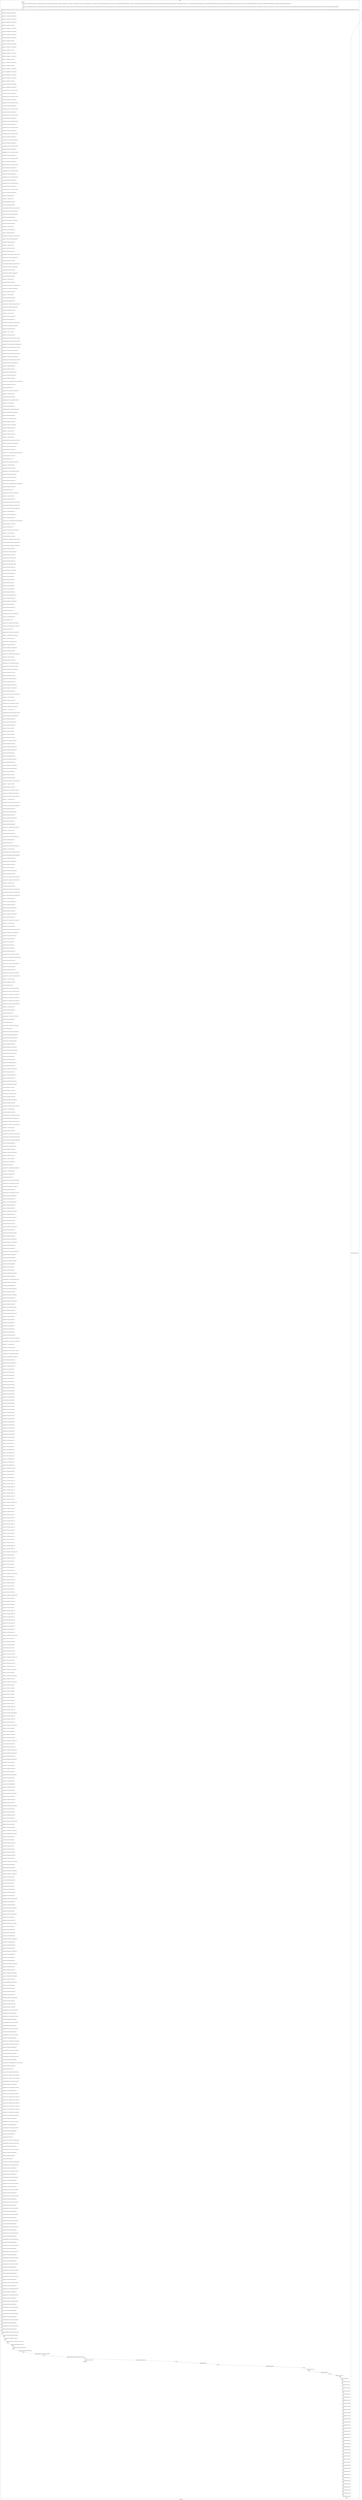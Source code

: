 digraph G {
label="Btor2XCFA";
subgraph cluster_0 {
label="main";
main_init[];
l1[];
l3[];
l4[];
l5[];
l6[];
l7[];
l8[];
l9[];
l10[];
l11[];
l12[];
l13[];
l14[];
l15[];
l16[];
l17[];
l18[];
l19[];
l20[];
l21[];
l22[];
l23[];
l24[];
l25[];
l26[];
l27[];
l28[];
l29[];
l30[];
l31[];
l32[];
l33[];
l34[];
l35[];
l36[];
l37[];
l38[];
l39[];
l40[];
l41[];
l42[];
l43[];
l44[];
l45[];
l46[];
l47[];
l48[];
l49[];
l50[];
l51[];
l52[];
l53[];
l54[];
l55[];
l56[];
l57[];
l58[];
l59[];
l60[];
l61[];
l62[];
l63[];
l64[];
l65[];
l66[];
l67[];
l68[];
l69[];
l70[];
l71[];
l72[];
l73[];
l74[];
l75[];
l76[];
l77[];
l78[];
l79[];
l80[];
l81[];
l82[];
l83[];
l84[];
l85[];
l86[];
l87[];
l88[];
l89[];
l90[];
l91[];
l92[];
l93[];
l94[];
l95[];
l96[];
l97[];
l98[];
l99[];
l100[];
l101[];
l102[];
l103[];
l104[];
l105[];
l106[];
l107[];
l108[];
l109[];
l110[];
l111[];
l112[];
l113[];
l114[];
l115[];
l116[];
l117[];
l118[];
l119[];
l120[];
l121[];
l122[];
l123[];
l124[];
l125[];
l126[];
l127[];
l128[];
l129[];
l130[];
l131[];
l132[];
l133[];
l134[];
l135[];
l136[];
l137[];
l138[];
l139[];
l140[];
l141[];
l142[];
l143[];
l144[];
l145[];
l146[];
l147[];
l148[];
l149[];
l150[];
l151[];
l152[];
l153[];
l154[];
l155[];
l156[];
l157[];
l158[];
l159[];
l160[];
l161[];
l162[];
l163[];
l164[];
l165[];
l166[];
l167[];
l168[];
l169[];
l170[];
l171[];
l172[];
l173[];
l174[];
l175[];
l176[];
l177[];
l178[];
l179[];
l180[];
l181[];
l182[];
l183[];
l184[];
l185[];
l186[];
l187[];
l188[];
l189[];
l190[];
l191[];
l192[];
l193[];
l194[];
l195[];
l196[];
l197[];
l198[];
l199[];
l200[];
l201[];
l202[];
l203[];
l204[];
l205[];
l206[];
l207[];
l208[];
l209[];
l210[];
l211[];
l212[];
l213[];
l214[];
l215[];
l216[];
l217[];
l218[];
l219[];
l220[];
l221[];
l222[];
l223[];
l224[];
l225[];
l226[];
l227[];
l228[];
l229[];
l230[];
l231[];
l232[];
l233[];
l234[];
l235[];
l236[];
l237[];
l238[];
l239[];
l240[];
l241[];
l242[];
l243[];
l244[];
l245[];
l246[];
l247[];
l248[];
l249[];
l250[];
l251[];
l252[];
l253[];
l254[];
l255[];
l256[];
l257[];
l258[];
l259[];
l260[];
l261[];
l262[];
l263[];
l264[];
l265[];
l266[];
l267[];
l268[];
l269[];
l270[];
l271[];
l272[];
l273[];
l274[];
l275[];
l276[];
l277[];
l278[];
l279[];
l280[];
l281[];
l282[];
l283[];
l284[];
l285[];
l286[];
l287[];
l288[];
l289[];
l290[];
l291[];
l292[];
l293[];
l294[];
l295[];
l296[];
l297[];
l298[];
l299[];
l300[];
l301[];
l302[];
l303[];
l304[];
l305[];
l306[];
l307[];
l308[];
l309[];
l310[];
l311[];
l312[];
l313[];
l314[];
l315[];
l316[];
l317[];
l318[];
l319[];
l320[];
l321[];
l322[];
l323[];
l324[];
l325[];
l326[];
l327[];
l328[];
l329[];
l330[];
l331[];
l332[];
l333[];
l334[];
l335[];
l336[];
l337[];
l338[];
l339[];
l340[];
l341[];
l342[];
l343[];
l344[];
l345[];
l346[];
l347[];
l348[];
l349[];
l350[];
l351[];
l352[];
l353[];
l354[];
l355[];
l356[];
l357[];
l358[];
l359[];
l360[];
l361[];
l362[];
l363[];
l364[];
l365[];
l366[];
l367[];
l368[];
l369[];
l370[];
l371[];
l372[];
l373[];
l374[];
l375[];
l376[];
l377[];
l378[];
l379[];
l380[];
l381[];
l382[];
l383[];
l384[];
l385[];
l386[];
l387[];
l388[];
l389[];
l390[];
l391[];
l392[];
l393[];
l394[];
l395[];
l396[];
l397[];
l398[];
l399[];
l400[];
l401[];
l402[];
l403[];
l404[];
l405[];
l406[];
l407[];
l408[];
l409[];
l410[];
l411[];
l412[];
l413[];
l414[];
l415[];
l416[];
l417[];
l418[];
l419[];
l420[];
l421[];
l422[];
l423[];
l424[];
l425[];
l426[];
l427[];
l428[];
l429[];
l430[];
l431[];
l432[];
l433[];
l434[];
l435[];
l436[];
l437[];
l438[];
l439[];
l440[];
l441[];
l442[];
l443[];
l444[];
l445[];
l446[];
l447[];
l448[];
l449[];
l450[];
l451[];
l452[];
l453[];
l454[];
l455[];
l456[];
l457[];
l458[];
l459[];
l460[];
l461[];
l462[];
l463[];
l464[];
l465[];
l466[];
l467[];
l468[];
l469[];
l470[];
l471[];
l472[];
l473[];
l474[];
l475[];
l476[];
l477[];
l478[];
l479[];
l480[];
l481[];
l482[];
l483[];
l484[];
l485[];
l486[];
l487[];
l488[];
l489[];
l490[];
l491[];
l492[];
l493[];
l494[];
l495[];
l496[];
l497[];
l498[];
l499[];
l500[];
l501[];
l502[];
l503[];
l504[];
l505[];
l506[];
l507[];
l508[];
l509[];
l510[];
l511[];
l512[];
l513[];
l514[];
l515[];
l516[];
l517[];
l518[];
l519[];
l520[];
l521[];
l522[];
l523[];
l524[];
l525[];
l526[];
l527[];
l528[];
l529[];
l530[];
l531[];
l532[];
l533[];
l534[];
l535[];
l536[];
l537[];
l538[];
l539[];
l540[];
l541[];
l542[];
l543[];
l544[];
l545[];
l546[];
l547[];
l548[];
l549[];
l550[];
l551[];
l552[];
l553[];
l554[];
l555[];
l556[];
l557[];
l558[];
l559[];
l560[];
l561[];
l562[];
l563[];
l564[];
l565[];
l566[];
l567[];
l568[];
l569[];
l570[];
l571[];
l572[];
l573[];
l574[];
l575[];
l576[];
l577[];
l578[];
l579[];
l580[];
l581[];
l582[];
l583[];
l584[];
l585[];
l586[];
l587[];
l588[];
l589[];
l590[];
l591[];
l592[];
l593[];
l594[];
l595[];
l596[];
l597[];
l598[];
l599[];
l600[];
l601[];
l602[];
l603[];
l604[];
l605[];
l606[];
l607[];
l608[];
l609[];
l610[];
l611[];
l612[];
l613[];
l614[];
l615[];
l616[];
l617[];
l618[];
l619[];
l620[];
l621[];
l622[];
l623[];
l624[];
l625[];
l626[];
l627[];
l628[];
l629[];
l630[];
l631[];
l632[];
l633[];
l634[];
l635[];
l636[];
l637[];
l638[];
l639[];
l640[];
l641[];
l642[];
l643[];
l644[];
l645[];
l646[];
l647[];
l648[];
l649[];
l650[];
l651[];
l652[];
l653[];
l654[];
l655[];
l656[];
l657[];
l658[];
l659[];
l660[];
l661[];
l662[];
l663[];
l664[];
l665[];
l666[];
l667[];
l668[];
l669[];
l670[];
l671[];
l672[];
l673[];
l674[];
l675[];
l676[];
l677[];
l678[];
l679[];
l680[];
l681[];
l682[];
l683[];
l684[];
l685[];
l686[];
l687[];
l688[];
l689[];
l690[];
l691[];
l692[];
l693[];
l694[];
l695[];
l696[];
l697[];
l698[];
l699[];
l700[];
l701[];
l702[];
l703[];
l704[];
l705[];
l706[];
l707[];
l708[];
l709[];
l710[];
l711[];
l712[];
l713[];
l714[];
l715[];
l716[];
l717[];
l718[];
l719[];
l720[];
l721[];
l722[];
l723[];
l724[];
l725[];
l726[];
l727[];
l728[];
l729[];
l730[];
l731[];
l732[];
l733[];
l734[];
l735[];
l736[];
l737[];
l738[];
l739[];
l740[];
l741[];
l742[];
l743[];
l744[];
l745[];
l746[];
l747[];
l748[];
l749[];
l750[];
l751[];
l752[];
l753[];
l754[];
l755[];
l756[];
l757[];
l758[];
l759[];
l760[];
l761[];
l762[];
main_error[];
l763[];
l764[];
l765[];
l766[];
l767[];
l768[];
l769[];
l770[];
l771[];
l772[];
l773[];
l774[];
l775[];
l776[];
l777[];
l778[];
l779[];
l780[];
l781[];
l782[];
l783[];
l784[];
l785[];
l786[];
l787[];
l788[];
l789[];
l790[];
l791[];
l792[];
l793[];
l794[];
l795[];
l796[];
l797[];
l798[];
l799[];
l800[];
l801[];
l802[];
l803[];
l804[];
l805[];
l806[];
l807[];
main_init -> l1 [label="[(assign const_7 #b0000000000000000),(assign const_14 #b00000000),(assign const_43 #b0),(assign const_125 #b0000000000000011),(assign const_128 #b0000000000011111),(assign const_131 #b0000000000100000),(assign const_134 #b00000000),(assign const_137 #b00000001),(assign const_140 #b0000000000000000),(assign const_253 #b1),(assign const_256 #b00000000000000000000000000000001),(assign const_257 #b0000000000000000),(assign const_259 #b00000000000000000000000000010000),(assign const_262 #b00000000000000000000000000000000),(assign const_272 #b00000000000000000000000000011111),(assign const_282 #b00000000000000000000000000000101),(assign const_296 #b00000000000000000000000000000010),(assign const_331 #b000000000000000000000000),(assign const_428 #b00000011),(assign const_474 #b00000000000000000000000000000011),(assign const_531 #b00000000000000000000000000000100),(assign const_635 #b00000000000000000000000000000110)] "];
l3 -> l4 [label="[(havoc input_167),(havoc input_169),(havoc input_171),(havoc input_173),(havoc input_175),(havoc input_177),(havoc input_179),(havoc input_181),(havoc input_183),(havoc input_185),(havoc input_187),(havoc input_189),(havoc input_191),(havoc input_193),(havoc input_195),(havoc input_197),(havoc input_199),(havoc input_201),(havoc input_203),(havoc input_205),(havoc input_207),(havoc input_209),(havoc input_211),(havoc input_213),(havoc input_215),(havoc input_217),(havoc input_219),(havoc input_221),(havoc input_223),(havoc input_225),(havoc input_227),(havoc input_229),(havoc input_231),(havoc input_233),(havoc input_235),(havoc input_237),(havoc input_239),(havoc input_241),(havoc input_243),(havoc input_245),(havoc input_247),(havoc input_249),(havoc input_251),(havoc input_255),(havoc input_320),(havoc input_323),(havoc input_339),(havoc input_342),(havoc input_350),(havoc input_361),(havoc input_374),(havoc input_387),(havoc input_390),(havoc input_393),(havoc input_396),(havoc input_405),(havoc input_421),(havoc input_435),(havoc input_450),(havoc input_457),(havoc input_464),(havoc input_483),(havoc input_500),(havoc input_514),(havoc input_526),(havoc input_562),(havoc input_570),(havoc input_575),(havoc input_582),(havoc input_600),(havoc input_619),(havoc input_625),(havoc input_631),(havoc input_642),(havoc input_652),(havoc input_659)] "];
l4 -> l5 [label="[(assign binary_100 (bvand state_44 (bvnot state_46)))] "];
l5 -> l6 [label="[(assign binary_101 (bvand binary_100 (bvnot state_48)))] "];
l6 -> l7 [label="[(assign binary_102 (bvand binary_101 (bvnot state_50)))] "];
l7 -> l8 [label="[(assign binary_103 (bvand binary_102 (bvnot state_52)))] "];
l8 -> l9 [label="[(assign binary_104 (bvand binary_103 state_54))] "];
l9 -> l10 [label="[(assign binary_105 (bvand binary_104 (bvnot state_56)))] "];
l10 -> l11 [label="[(assign binary_106 (bvand binary_105 (bvnot state_58)))] "];
l11 -> l12 [label="[(assign binary_107 (bvand binary_106 (bvnot state_60)))] "];
l12 -> l13 [label="[(assign binary_108 (bvand binary_107 (bvnot state_62)))] "];
l13 -> l14 [label="[(assign binary_109 (bvand binary_108 state_64))] "];
l14 -> l15 [label="[(assign binary_110 (bvand binary_109 (bvnot state_66)))] "];
l15 -> l16 [label="[(assign binary_111 (bvand binary_110 (bvnot state_68)))] "];
l16 -> l17 [label="[(assign binary_112 (bvand binary_111 state_70))] "];
l17 -> l18 [label="[(assign binary_113 (bvand binary_112 (bvnot state_72)))] "];
l18 -> l19 [label="[(assign binary_114 (bvand binary_113 (bvnot state_74)))] "];
l19 -> l20 [label="[(assign binary_115 (bvand binary_114 state_76))] "];
l20 -> l21 [label="[(assign binary_116 (bvand binary_115 (bvnot state_78)))] "];
l21 -> l22 [label="[(assign binary_117 (bvand binary_116 state_80))] "];
l22 -> l23 [label="[(assign binary_118 (bvand binary_117 (bvnot state_82)))] "];
l23 -> l24 [label="[(assign binary_119 (bvand binary_118 (bvnot state_84)))] "];
l24 -> l25 [label="[(assign binary_120 (bvand binary_119 (bvnot state_86)))] "];
l25 -> l26 [label="[(assign binary_121 (bvand binary_120 (bvnot state_88)))] "];
l26 -> l27 [label="[(assign binary_122 (bvand binary_121 state_90))] "];
l27 -> l28 [label="[(assign binary_123 (bvand binary_122 (bvnot state_92)))] "];
l28 -> l29 [label="[(assign binary_124 (bvand binary_123 (bvnot state_94)))] "];
l29 -> l30 [label="[(assign comparison_126 (ite (= const_125 state_8) #b1 #b0))] "];
l30 -> l31 [label="[(assign binary_127 (bvand binary_124 comparison_126))] "];
l31 -> l32 [label="[(assign comparison_129 (ite (= const_128 state_10) #b1 #b0))] "];
l32 -> l33 [label="[(assign binary_130 (bvand binary_127 comparison_129))] "];
l33 -> l34 [label="[(assign comparison_132 (ite (= const_131 state_12) #b1 #b0))] "];
l34 -> l35 [label="[(assign binary_133 (bvand binary_130 comparison_132))] "];
l35 -> l36 [label="[(assign comparison_135 (ite (= const_134 state_15) #b1 #b0))] "];
l36 -> l37 [label="[(assign binary_136 (bvand binary_133 comparison_135))] "];
l37 -> l38 [label="[(assign comparison_138 (ite (= const_137 state_17) #b1 #b0))] "];
l38 -> l39 [label="[(assign binary_139 (bvand binary_136 comparison_138))] "];
l39 -> l40 [label="[(assign comparison_141 (ite (= const_140 state_19) #b1 #b0))] "];
l40 -> l41 [label="[(assign binary_142 (bvand binary_139 comparison_141))] "];
l41 -> l42 [label="[(assign comparison_143 (ite (= const_140 state_21) #b1 #b0))] "];
l42 -> l43 [label="[(assign binary_144 (bvand binary_142 comparison_143))] "];
l43 -> l44 [label="[(assign comparison_145 (ite (= const_140 state_23) #b1 #b0))] "];
l44 -> l45 [label="[(assign binary_146 (bvand binary_144 comparison_145))] "];
l45 -> l46 [label="[(assign comparison_147 (ite (= const_140 state_25) #b1 #b0))] "];
l46 -> l47 [label="[(assign binary_148 (bvand binary_146 comparison_147))] "];
l47 -> l48 [label="[(assign comparison_149 (ite (= const_140 state_27) #b1 #b0))] "];
l48 -> l49 [label="[(assign binary_150 (bvand binary_148 comparison_149))] "];
l49 -> l50 [label="[(assign comparison_151 (ite (= const_134 state_29) #b1 #b0))] "];
l50 -> l51 [label="[(assign binary_152 (bvand binary_150 comparison_151))] "];
l51 -> l52 [label="[(assign comparison_153 (ite (= const_134 state_31) #b1 #b0))] "];
l52 -> l53 [label="[(assign binary_154 (bvand binary_152 comparison_153))] "];
l53 -> l54 [label="[(assign comparison_155 (ite (= const_134 state_33) #b1 #b0))] "];
l54 -> l55 [label="[(assign binary_156 (bvand binary_154 comparison_155))] "];
l55 -> l56 [label="[(assign comparison_157 (ite (= const_134 state_35) #b1 #b0))] "];
l56 -> l57 [label="[(assign binary_158 (bvand binary_156 comparison_157))] "];
l57 -> l58 [label="[(assign comparison_159 (ite (= const_134 state_37) #b1 #b0))] "];
l58 -> l59 [label="[(assign binary_160 (bvand binary_158 comparison_159))] "];
l59 -> l60 [label="[(assign comparison_161 (ite (= const_134 state_39) #b1 #b0))] "];
l60 -> l61 [label="[(assign binary_162 (bvand binary_160 comparison_161))] "];
l61 -> l62 [label="[(assign comparison_163 (ite (= const_134 state_41) #b1 #b0))] "];
l62 -> l63 [label="[(assign binary_164 (bvand binary_162 comparison_163))] "];
l63 -> l64 [label="[(assign binary_165 (bvand state_98 binary_164))] "];
l64 -> l65 [label="[(assign binary_258 (++ input_183 const_257))] "];
l65 -> l66 [label="[(assign binary_260 (bvashr binary_258 const_259))] "];
l66 -> l67 [label="[(assign binary_261 (bvadd const_256 binary_260))] "];
l67 -> l68 [label="[(assign comparison_263 (ite (bvule binary_261 const_262) #b1 #b0))] "];
l68 -> l69 [label="[(assign binary_264 (bvor (bvnot input_203) comparison_263))] "];
l69 -> l70 [label="[(assign binary_265 (bvor (bvnot input_205) comparison_263))] "];
l70 -> l71 [label="[(assign binary_266 (bvand binary_264 binary_265))] "];
l71 -> l72 [label="[(assign binary_267 (bvor (bvnot input_207) comparison_263))] "];
l72 -> l73 [label="[(assign binary_268 (bvand binary_266 binary_267))] "];
l73 -> l74 [label="[(assign binary_269 (++ input_185 const_257))] "];
l74 -> l75 [label="[(assign binary_270 (bvashr binary_269 const_259))] "];
l75 -> l76 [label="[(assign binary_271 (bvadd const_256 binary_270))] "];
l76 -> l77 [label="[(assign comparison_273 (ite (bvule binary_271 const_272) #b1 #b0))] "];
l77 -> l78 [label="[(assign binary_274 (bvor (bvnot input_209) comparison_273))] "];
l78 -> l79 [label="[(assign binary_275 (bvand binary_268 binary_274))] "];
l79 -> l80 [label="[(assign binary_276 (++ input_177 const_257))] "];
l80 -> l81 [label="[(assign binary_277 (bvashr binary_276 const_259))] "];
l81 -> l82 [label="[(assign binary_278 (bvadd const_256 binary_277))] "];
l82 -> l83 [label="[(assign comparison_279 (ite (bvule binary_278 const_262) #b1 #b0))] "];
l83 -> l84 [label="[(assign binary_280 (bvor (bvnot input_213) comparison_279))] "];
l84 -> l85 [label="[(assign binary_281 (bvand binary_275 binary_280))] "];
l85 -> l86 [label="[(assign comparison_283 (ite (bvule binary_278 const_282) #b1 #b0))] "];
l86 -> l87 [label="[(assign binary_284 (bvor (bvnot input_215) comparison_283))] "];
l87 -> l88 [label="[(assign binary_285 (bvand binary_281 binary_284))] "];
l88 -> l89 [label="[(assign binary_286 (bvor (bvnot input_217) comparison_279))] "];
l89 -> l90 [label="[(assign binary_287 (bvand binary_285 binary_286))] "];
l90 -> l91 [label="[(assign binary_288 (++ input_169 const_257))] "];
l91 -> l92 [label="[(assign binary_289 (bvashr binary_288 const_259))] "];
l92 -> l93 [label="[(assign comparison_290 (ite (bvule binary_278 binary_289) #b1 #b0))] "];
l93 -> l94 [label="[(assign binary_291 (bvor (bvnot input_219) comparison_290))] "];
l94 -> l95 [label="[(assign binary_292 (bvand binary_287 binary_291))] "];
l95 -> l96 [label="[(assign binary_293 (++ input_179 const_257))] "];
l96 -> l97 [label="[(assign binary_294 (bvashr binary_293 const_259))] "];
l97 -> l98 [label="[(assign binary_295 (bvadd const_256 binary_294))] "];
l98 -> l99 [label="[(assign comparison_297 (ite (bvule binary_295 const_296) #b1 #b0))] "];
l99 -> l100 [label="[(assign binary_298 (bvor (bvnot input_225) comparison_297))] "];
l100 -> l101 [label="[(assign binary_299 (bvand binary_292 binary_298))] "];
l101 -> l102 [label="[(assign binary_300 (++ input_181 const_257))] "];
l102 -> l103 [label="[(assign binary_301 (bvashr binary_300 const_259))] "];
l103 -> l104 [label="[(assign binary_302 (bvadd const_256 binary_301))] "];
l104 -> l105 [label="[(assign comparison_303 (ite (bvule binary_302 const_296) #b1 #b0))] "];
l105 -> l106 [label="[(assign binary_304 (bvor (bvnot input_231) comparison_303))] "];
l106 -> l107 [label="[(assign binary_305 (bvand binary_299 binary_304))] "];
l107 -> l108 [label="[(assign binary_306 (++ input_171 const_257))] "];
l108 -> l109 [label="[(assign binary_307 (bvashr binary_306 const_259))] "];
l109 -> l110 [label="[(assign comparison_308 (ite (bvule binary_307 binary_277) #b1 #b0))] "];
l110 -> l111 [label="[(assign comparison_309 (ite (bvule binary_307 binary_294) #b1 #b0))] "];
l111 -> l112 [label="[(assign binary_310 (bvor (bvnot comparison_308) (bvnot comparison_309)))] "];
l112 -> l113 [label="[(assign comparison_311 (ite (bvule binary_307 binary_301) #b1 #b0))] "];
l113 -> l114 [label="[(assign binary_312 (bvor binary_310 (bvnot comparison_311)))] "];
l114 -> l115 [label="[(assign comparison_313 (ite (bvule binary_307 binary_260) #b1 #b0))] "];
l115 -> l116 [label="[(assign binary_314 (bvor binary_312 (bvnot comparison_313)))] "];
l116 -> l117 [label="[(assign comparison_315 (ite (bvule binary_307 binary_270) #b1 #b0))] "];
l117 -> l118 [label="[(assign binary_316 (bvor binary_314 (bvnot comparison_315)))] "];
l118 -> l119 [label="[(assign binary_317 (bvand binary_305 binary_316))] "];
l119 -> l120 [label="[(assign binary_318 (bvand input_201 binary_317))] "];
l120 -> l121 [label="[(assign binary_319 (bvor (bvnot input_255) binary_318))] "];
l121 -> l122 [label="[(assign binary_321 (bvor input_203 (bvnot input_320)))] "];
l122 -> l123 [label="[(assign binary_322 (bvand binary_319 binary_321))] "];
l123 -> l124 [label="[(assign ternary_324 (ite (= (bvnot comparison_315) #b1) const_256 const_262))] "];
l124 -> l125 [label="[(assign binary_325 (bvadd binary_270 ternary_324))] "];
l125 -> l126 [label="[(assign slice_326 (extract binary_325 0 16))] "];
l126 -> l127 [label="[(assign ternary_327 (ite (= input_255 #b1) slice_326 input_185))] "];
l127 -> l128 [label="[(assign binary_328 (++ ternary_327 const_257))] "];
l128 -> l129 [label="[(assign binary_329 (bvashr binary_328 const_259))] "];
l129 -> l130 [label="[(assign comparison_330 (ite (= const_272 binary_329) #b1 #b0))] "];
l130 -> l131 [label="[(assign binary_332 (++ const_331 input_191))] "];
l131 -> l132 [label="[(assign binary_333 (bvand const_296 binary_332))] "];
l132 -> l133 [label="[(assign comparison_334 (ite (= const_296 binary_333) #b1 #b0))] "];
l133 -> l134 [label="[(assign binary_335 (bvand comparison_330 comparison_334))] "];
l134 -> l135 [label="[(assign binary_336 (bvand input_209 binary_335))] "];
l135 -> l136 [label="[(assign binary_337 (bvor (bvnot input_323) binary_336))] "];
l136 -> l137 [label="[(assign binary_338 (bvand binary_322 binary_337))] "];
l137 -> l138 [label="[(assign binary_340 (bvor input_221 (bvnot input_339)))] "];
l138 -> l139 [label="[(assign binary_341 (bvand binary_338 binary_340))] "];
l139 -> l140 [label="[(assign binary_343 (++ input_167 const_257))] "];
l140 -> l141 [label="[(assign binary_344 (bvashr binary_343 const_259))] "];
l141 -> l142 [label="[(assign binary_345 (++ const_331 input_195))] "];
l142 -> l143 [label="[(assign comparison_346 (ite (bvule binary_344 binary_345) #b1 #b0))] "];
l143 -> l144 [label="[(assign binary_347 (bvand input_217 (bvnot comparison_346)))] "];
l144 -> l145 [label="[(assign binary_348 (bvor (bvnot input_342) binary_347))] "];
l145 -> l146 [label="[(assign binary_349 (bvand binary_341 binary_348))] "];
l146 -> l147 [label="[(assign ternary_351 (ite (= (bvnot comparison_308) #b1) const_256 const_262))] "];
l147 -> l148 [label="[(assign binary_352 (bvadd binary_277 ternary_351))] "];
l148 -> l149 [label="[(assign slice_353 (extract binary_352 0 16))] "];
l149 -> l150 [label="[(assign ternary_354 (ite (= input_255 #b1) slice_353 input_177))] "];
l150 -> l151 [label="[(assign binary_355 (++ ternary_354 const_257))] "];
l151 -> l152 [label="[(assign binary_356 (bvashr binary_355 const_259))] "];
l152 -> l153 [label="[(assign comparison_357 (ite (= binary_289 binary_356) #b1 #b0))] "];
l153 -> l154 [label="[(assign binary_358 (bvand input_219 comparison_357))] "];
l154 -> l155 [label="[(assign binary_359 (bvor (bvnot input_350) binary_358))] "];
l155 -> l156 [label="[(assign binary_360 (bvand binary_349 binary_359))] "];
l156 -> l157 [label="[(assign ternary_362 (ite (= (bvnot comparison_309) #b1) const_256 const_262))] "];
l157 -> l158 [label="[(assign binary_363 (bvadd binary_294 ternary_362))] "];
l158 -> l159 [label="[(assign slice_364 (extract binary_363 0 16))] "];
l159 -> l160 [label="[(assign ternary_365 (ite (= input_255 #b1) slice_364 input_179))] "];
l160 -> l161 [label="[(assign binary_366 (++ ternary_365 const_257))] "];
l161 -> l162 [label="[(assign binary_367 (bvashr binary_366 const_259))] "];
l162 -> l163 [label="[(assign comparison_368 (ite (bvule binary_367 const_262) #b1 #b0))] "];
l163 -> l164 [label="[(assign comparison_369 (ite (bvule binary_367 const_296) #b1 #b0))] "];
l164 -> l165 [label="[(assign binary_370 (bvand (bvnot comparison_368) comparison_369))] "];
l165 -> l166 [label="[(assign binary_371 (bvand input_225 binary_370))] "];
l166 -> l167 [label="[(assign binary_372 (bvor (bvnot input_361) binary_371))] "];
l167 -> l168 [label="[(assign binary_373 (bvand binary_360 binary_372))] "];
l168 -> l169 [label="[(assign ternary_375 (ite (= (bvnot comparison_311) #b1) const_256 const_262))] "];
l169 -> l170 [label="[(assign binary_376 (bvadd binary_301 ternary_375))] "];
l170 -> l171 [label="[(assign slice_377 (extract binary_376 0 16))] "];
l171 -> l172 [label="[(assign ternary_378 (ite (= input_255 #b1) slice_377 input_181))] "];
l172 -> l173 [label="[(assign binary_379 (++ ternary_378 const_257))] "];
l173 -> l174 [label="[(assign binary_380 (bvashr binary_379 const_259))] "];
l174 -> l175 [label="[(assign comparison_381 (ite (bvule binary_380 const_262) #b1 #b0))] "];
l175 -> l176 [label="[(assign comparison_382 (ite (bvule binary_380 const_296) #b1 #b0))] "];
l176 -> l177 [label="[(assign binary_383 (bvand (bvnot comparison_381) comparison_382))] "];
l177 -> l178 [label="[(assign binary_384 (bvand input_231 binary_383))] "];
l178 -> l179 [label="[(assign binary_385 (bvor (bvnot input_374) binary_384))] "];
l179 -> l180 [label="[(assign binary_386 (bvand binary_373 binary_385))] "];
l180 -> l181 [label="[(assign binary_388 (bvor input_237 (bvnot input_387)))] "];
l181 -> l182 [label="[(assign binary_389 (bvand binary_386 binary_388))] "];
l182 -> l183 [label="[(assign binary_391 (bvor input_239 (bvnot input_390)))] "];
l183 -> l184 [label="[(assign binary_392 (bvand binary_389 binary_391))] "];
l184 -> l185 [label="[(assign binary_394 (bvor input_241 (bvnot input_393)))] "];
l185 -> l186 [label="[(assign binary_395 (bvand binary_392 binary_394))] "];
l186 -> l187 [label="[(assign binary_397 (bvor input_223 input_339))] "];
l187 -> l188 [label="[(assign binary_398 (bvor binary_397 input_350))] "];
l188 -> l189 [label="[(assign binary_399 (bvor input_243 input_387))] "];
l189 -> l190 [label="[(assign binary_400 (bvor binary_399 input_390))] "];
l190 -> l191 [label="[(assign binary_401 (bvor binary_400 input_393))] "];
l191 -> l192 [label="[(assign binary_402 (bvand binary_398 binary_401))] "];
l192 -> l193 [label="[(assign binary_403 (bvor (bvnot input_396) binary_402))] "];
l193 -> l194 [label="[(assign binary_404 (bvand binary_395 binary_403))] "];
l194 -> l195 [label="[(assign binary_406 (bvand input_217 (bvnot input_342)))] "];
l195 -> l196 [label="[(assign binary_407 (bvor input_245 input_396))] "];
l196 -> l197 [label="[(assign binary_408 (bvand binary_406 binary_407))] "];
l197 -> l198 [label="[(assign slice_409 (extract binary_344 8 32))] "];
l198 -> l199 [label="[(assign comparison_410 (ite (= const_331 slice_409) #b1 #b0))] "];
l199 -> l200 [label="[(assign binary_411 (bvadd const_256 binary_345))] "];
l200 -> l201 [label="[(assign slice_412 (extract binary_411 0 8))] "];
l201 -> l202 [label="[(assign ternary_413 (ite (= input_342 #b1) slice_412 input_195))] "];
l202 -> l203 [label="[(assign ternary_414 (ite (= input_396 #b1) const_137 ternary_413))] "];
l203 -> l204 [label="[(assign slice_415 (extract binary_344 0 8))] "];
l204 -> l205 [label="[(assign comparison_416 (ite (= ternary_414 slice_415) #b1 #b0))] "];
l205 -> l206 [label="[(assign binary_417 (bvand comparison_410 comparison_416))] "];
l206 -> l207 [label="[(assign binary_418 (bvand binary_408 binary_417))] "];
l207 -> l208 [label="[(assign binary_419 (bvor (bvnot input_405) binary_418))] "];
l208 -> l209 [label="[(assign binary_420 (bvand binary_404 binary_419))] "];
l209 -> l210 [label="[(assign binary_422 (bvand binary_407 (bvnot input_405)))] "];
l210 -> l211 [label="[(assign binary_423 (bvand input_215 binary_422))] "];
l211 -> l212 [label="[(assign ternary_424 (ite (= input_396 #b1) const_140 ternary_354))] "];
l212 -> l213 [label="[(assign binary_425 (++ ternary_424 const_257))] "];
l213 -> l214 [label="[(assign binary_426 (bvashr binary_425 const_259))] "];
l214 -> l215 [label="[(assign comparison_427 (ite (= const_282 binary_426) #b1 #b0))] "];
l215 -> l216 [label="[(assign comparison_429 (ite (= const_428 input_197) #b1 #b0))] "];
l216 -> l217 [label="[(assign binary_430 (bvand comparison_427 comparison_429))] "];
l217 -> l218 [label="[(assign binary_431 (bvand binary_417 binary_430))] "];
l218 -> l219 [label="[(assign binary_432 (bvand binary_423 binary_431))] "];
l219 -> l220 [label="[(assign binary_433 (bvor (bvnot input_421) binary_432))] "];
l220 -> l221 [label="[(assign binary_434 (bvand binary_420 binary_433))] "];
l221 -> l222 [label="[(assign binary_436 (bvand input_215 (bvnot input_421)))] "];
l222 -> l223 [label="[(assign binary_437 (bvand binary_422 (bvnot input_421)))] "];
l223 -> l224 [label="[(assign binary_438 (bvand binary_436 binary_437))] "];
l224 -> l225 [label="[(assign ternary_439 (ite (= input_421 #b1) const_140 ternary_424))] "];
l225 -> l226 [label="[(assign binary_440 (++ ternary_439 const_257))] "];
l226 -> l227 [label="[(assign binary_441 (bvashr binary_440 const_259))] "];
l227 -> l228 [label="[(assign comparison_442 (ite (= const_282 binary_441) #b1 #b0))] "];
l228 -> l229 [label="[(assign binary_443 (bvand comparison_429 comparison_442))] "];
l229 -> l230 [label="[(assign binary_444 (++ const_331 ternary_414))] "];
l230 -> l231 [label="[(assign comparison_445 (ite (bvule binary_344 binary_444) #b1 #b0))] "];
l231 -> l232 [label="[(assign binary_446 (bvand binary_443 (bvnot comparison_445)))] "];
l232 -> l233 [label="[(assign binary_447 (bvand binary_438 binary_446))] "];
l233 -> l234 [label="[(assign binary_448 (bvor (bvnot input_435) binary_447))] "];
l234 -> l235 [label="[(assign binary_449 (bvand binary_434 binary_448))] "];
l235 -> l236 [label="[(assign binary_451 (bvor input_227 input_361))] "];
l236 -> l237 [label="[(assign binary_452 (bvor input_213 input_342))] "];
l237 -> l238 [label="[(assign binary_453 (bvor binary_452 input_396))] "];
l238 -> l239 [label="[(assign binary_454 (bvand binary_451 binary_453))] "];
l239 -> l240 [label="[(assign binary_455 (bvor (bvnot input_450) binary_454))] "];
l240 -> l241 [label="[(assign binary_456 (bvand binary_449 binary_455))] "];
l241 -> l242 [label="[(assign binary_458 (bvand binary_453 (bvnot input_450)))] "];
l242 -> l243 [label="[(assign binary_459 (bvand input_225 (bvnot input_361)))] "];
l243 -> l244 [label="[(assign binary_460 (bvor binary_459 input_450))] "];
l244 -> l245 [label="[(assign binary_461 (bvand binary_458 binary_460))] "];
l245 -> l246 [label="[(assign binary_462 (bvor (bvnot input_457) binary_461))] "];
l246 -> l247 [label="[(assign binary_463 (bvand binary_456 binary_462))] "];
l247 -> l248 [label="[(assign binary_465 (bvand binary_451 (bvnot input_450)))] "];
l248 -> l249 [label="[(assign binary_466 (bvand binary_436 (bvnot input_435)))] "];
l249 -> l250 [label="[(assign binary_467 (bvor binary_466 input_450))] "];
l250 -> l251 [label="[(assign binary_468 (bvor binary_467 input_457))] "];
l251 -> l252 [label="[(assign binary_469 (bvand binary_465 binary_468))] "];
l252 -> l253 [label="[(assign ternary_470 (ite (= input_435 #b1) const_140 ternary_439))] "];
l253 -> l254 [label="[(assign binary_471 (++ ternary_470 const_257))] "];
l254 -> l255 [label="[(assign binary_472 (bvashr binary_471 const_259))] "];
l255 -> l256 [label="[(assign comparison_473 (ite (= const_282 binary_472) #b1 #b0))] "];
l256 -> l257 [label="[(assign ternary_475 (ite (= input_450 #b1) const_134 input_197))] "];
l257 -> l258 [label="[(assign ternary_476 (ite (= input_457 #b1) const_134 ternary_475))] "];
l258 -> l259 [label="[(assign binary_477 (++ const_331 ternary_476))] "];
l259 -> l260 [label="[(assign comparison_478 (ite (bvule const_474 binary_477) #b1 #b0))] "];
l260 -> l261 [label="[(assign binary_479 (bvand comparison_473 (bvnot comparison_478)))] "];
l261 -> l262 [label="[(assign binary_480 (bvand binary_469 binary_479))] "];
l262 -> l263 [label="[(assign binary_481 (bvor (bvnot input_464) binary_480))] "];
l263 -> l264 [label="[(assign binary_482 (bvand binary_463 binary_481))] "];
l264 -> l265 [label="[(assign binary_484 (bvand binary_460 (bvnot input_457)))] "];
l265 -> l266 [label="[(assign binary_485 (bvor binary_484 input_464))] "];
l266 -> l267 [label="[(assign binary_486 (bvand binary_468 binary_485))] "];
l267 -> l268 [label="[(assign ternary_487 (ite (= input_464 #b1) const_140 ternary_470))] "];
l268 -> l269 [label="[(assign binary_488 (++ ternary_487 const_257))] "];
l269 -> l270 [label="[(assign binary_489 (bvashr binary_488 const_259))] "];
l270 -> l271 [label="[(assign comparison_490 (ite (= const_282 binary_489) #b1 #b0))] "];
l271 -> l272 [label="[(assign binary_491 (bvadd const_256 binary_477))] "];
l272 -> l273 [label="[(assign slice_492 (extract binary_491 0 8))] "];
l273 -> l274 [label="[(assign ternary_493 (ite (= input_464 #b1) slice_492 ternary_476))] "];
l274 -> l275 [label="[(assign binary_494 (++ const_331 ternary_493))] "];
l275 -> l276 [label="[(assign comparison_495 (ite (bvule const_474 binary_494) #b1 #b0))] "];
l276 -> l277 [label="[(assign binary_496 (bvand comparison_490 (bvnot comparison_495)))] "];
l277 -> l278 [label="[(assign binary_497 (bvand binary_486 binary_496))] "];
l278 -> l279 [label="[(assign binary_498 (bvor (bvnot input_483) binary_497))] "];
l279 -> l280 [label="[(assign binary_499 (bvand binary_482 binary_498))] "];
l280 -> l281 [label="[(assign binary_501 (bvor input_211 input_323))] "];
l281 -> l282 [label="[(assign binary_502 (bvand binary_485 (bvnot input_483)))] "];
l282 -> l283 [label="[(assign binary_503 (bvand binary_501 binary_502))] "];
l283 -> l284 [label="[(assign ternary_504 (ite (= input_450 #b1) const_140 ternary_365))] "];
l284 -> l285 [label="[(assign ternary_505 (ite (= input_464 #b1) const_140 ternary_504))] "];
l285 -> l286 [label="[(assign binary_506 (++ ternary_505 const_257))] "];
l286 -> l287 [label="[(assign binary_507 (bvashr binary_506 const_259))] "];
l287 -> l288 [label="[(assign comparison_508 (ite (bvule binary_507 const_262) #b1 #b0))] "];
l288 -> l289 [label="[(assign comparison_509 (ite (bvule binary_507 const_296) #b1 #b0))] "];
l289 -> l290 [label="[(assign binary_510 (bvand (bvnot comparison_508) comparison_509))] "];
l290 -> l291 [label="[(assign binary_511 (bvand binary_503 binary_510))] "];
l291 -> l292 [label="[(assign binary_512 (bvor (bvnot input_500) binary_511))] "];
l292 -> l293 [label="[(assign binary_513 (bvand binary_499 binary_512))] "];
l293 -> l294 [label="[(assign binary_515 (bvand input_209 (bvnot input_323)))] "];
l294 -> l295 [label="[(assign binary_516 (bvand binary_515 binary_510))] "];
l295 -> l296 [label="[(assign binary_517 (bvand binary_502 (bvnot input_500)))] "];
l296 -> l297 [label="[(assign binary_518 (bvand binary_516 binary_517))] "];
l297 -> l298 [label="[(assign ternary_519 (ite (= input_500 #b1) const_140 ternary_327))] "];
l298 -> l299 [label="[(assign binary_520 (++ ternary_519 const_257))] "];
l299 -> l300 [label="[(assign binary_521 (bvashr binary_520 const_259))] "];
l300 -> l301 [label="[(assign comparison_522 (ite (bvule const_272 binary_521) #b1 #b0))] "];
l301 -> l302 [label="[(assign binary_523 (bvand binary_518 (bvnot comparison_522)))] "];
l302 -> l303 [label="[(assign binary_524 (bvor (bvnot input_514) binary_523))] "];
l303 -> l304 [label="[(assign binary_525 (bvand binary_513 binary_524))] "];
l304 -> l305 [label="[(assign binary_527 (bvor input_233 input_374))] "];
l305 -> l306 [label="[(assign binary_528 (bvor input_205 input_320))] "];
l306 -> l307 [label="[(assign binary_529 (bvor binary_528 input_514))] "];
l307 -> l308 [label="[(assign binary_530 (bvand binary_527 binary_529))] "];
l308 -> l309 [label="[(assign comparison_532 (ite (= const_137 ternary_414) #b1 #b0))] "];
l309 -> l310 [label="[(assign ternary_533 (ite (= comparison_532 #b1) const_256 const_262))] "];
l310 -> l311 [label="[(assign binary_534 (bvmul const_531 ternary_533))] "];
l311 -> l312 [label="[(assign ternary_535 (ite (= binary_417 #b1) const_256 const_262))] "];
l312 -> l313 [label="[(assign binary_536 (bvmul const_296 ternary_535))] "];
l313 -> l314 [label="[(assign binary_537 (bvadd binary_534 binary_536))] "];
l314 -> l315 [label="[(assign ternary_538 (ite (= input_339 #b1) const_134 input_193))] "];
l315 -> l316 [label="[(assign ternary_539 (ite (= input_350 #b1) const_134 ternary_538))] "];
l316 -> l317 [label="[(assign binary_540 (++ const_331 ternary_539))] "];
l317 -> l318 [label="[(assign binary_541 (bvadd binary_537 binary_540))] "];
l318 -> l319 [label="[(assign slice_542 (extract binary_541 0 8))] "];
l319 -> l320 [label="[(assign ternary_543 (ite (= input_450 #b1) slice_542 input_199))] "];
l320 -> l321 [label="[(assign ternary_544 (ite (= input_457 #b1) slice_542 ternary_543))] "];
l321 -> l322 [label="[(assign ternary_545 (ite (= input_464 #b1) slice_542 ternary_544))] "];
l322 -> l323 [label="[(assign ternary_546 (ite (= input_483 #b1) slice_542 ternary_545))] "];
l323 -> l324 [label="[(assign ternary_547 (ite (= input_500 #b1) ternary_546 input_191))] "];
l324 -> l325 [label="[(assign ternary_548 (ite (= input_514 #b1) ternary_546 ternary_547))] "];
l325 -> l326 [label="[(assign binary_549 (++ const_331 ternary_548))] "];
l326 -> l327 [label="[(assign binary_550 (bvand const_256 binary_549))] "];
l327 -> l328 [label="[(assign slice_551 (extract binary_550 8 32))] "];
l328 -> l329 [label="[(assign comparison_552 (ite (= const_331 slice_551) #b1 #b0))] "];
l329 -> l330 [label="[(assign binary_553 (bvand const_256 binary_332))] "];
l330 -> l331 [label="[(assign slice_554 (extract binary_553 0 8))] "];
l331 -> l332 [label="[(assign ternary_555 (ite (= input_320 #b1) slice_554 input_189))] "];
l332 -> l333 [label="[(assign slice_556 (extract binary_550 0 8))] "];
l333 -> l334 [label="[(assign comparison_557 (ite (= ternary_555 slice_556) #b1 #b0))] "];
l334 -> l335 [label="[(assign binary_558 (bvand comparison_552 comparison_557))] "];
l335 -> l336 [label="[(assign binary_559 (bvand binary_530 (bvnot binary_558)))] "];
l336 -> l337 [label="[(assign binary_560 (bvor (bvnot input_526) binary_559))] "];
l337 -> l338 [label="[(assign binary_561 (bvand binary_525 binary_560))] "];
l338 -> l339 [label="[(assign binary_563 (bvand binary_529 (bvnot input_526)))] "];
l339 -> l340 [label="[(assign binary_564 (bvand (bvnot binary_558) binary_563))] "];
l340 -> l341 [label="[(assign binary_565 (bvand input_231 (bvnot input_374)))] "];
l341 -> l342 [label="[(assign binary_566 (bvor binary_565 input_526))] "];
l342 -> l343 [label="[(assign binary_567 (bvand binary_564 binary_566))] "];
l343 -> l344 [label="[(assign binary_568 (bvor (bvnot input_562) binary_567))] "];
l344 -> l345 [label="[(assign binary_569 (bvand binary_561 binary_568))] "];
l345 -> l346 [label="[(assign binary_571 (bvand binary_527 (bvnot input_526)))] "];
l346 -> l347 [label="[(assign binary_572 (bvand input_207 binary_571))] "];
l347 -> l348 [label="[(assign binary_573 (bvor (bvnot input_570) binary_572))] "];
l348 -> l349 [label="[(assign binary_574 (bvand binary_569 binary_573))] "];
l349 -> l350 [label="[(assign binary_576 (bvand input_207 (bvnot input_570)))] "];
l350 -> l351 [label="[(assign binary_577 (bvand binary_566 (bvnot input_562)))] "];
l351 -> l352 [label="[(assign binary_578 (bvor binary_577 input_570))] "];
l352 -> l353 [label="[(assign binary_579 (bvand binary_576 binary_578))] "];
l353 -> l354 [label="[(assign binary_580 (bvor (bvnot input_575) binary_579))] "];
l354 -> l355 [label="[(assign binary_581 (bvand binary_574 binary_580))] "];
l355 -> l356 [label="[(assign binary_583 (bvand binary_578 (bvnot input_575)))] "];
l356 -> l357 [label="[(assign binary_584 (bvand binary_468 binary_583))] "];
l357 -> l358 [label="[(assign ternary_585 (ite (= input_483 #b1) const_140 ternary_487))] "];
l358 -> l359 [label="[(assign binary_586 (++ ternary_585 const_257))] "];
l359 -> l360 [label="[(assign binary_587 (bvashr binary_586 const_259))] "];
l360 -> l361 [label="[(assign comparison_588 (ite (bvule const_282 binary_587) #b1 #b0))] "];
l361 -> l362 [label="[(assign binary_589 (bvand binary_584 (bvnot comparison_588)))] "];
l362 -> l363 [label="[(assign ternary_590 (ite (= input_526 #b1) const_140 ternary_378))] "];
l363 -> l364 [label="[(assign ternary_591 (ite (= input_570 #b1) const_140 ternary_590))] "];
l364 -> l365 [label="[(assign binary_592 (++ ternary_591 const_257))] "];
l365 -> l366 [label="[(assign binary_593 (bvashr binary_592 const_259))] "];
l366 -> l367 [label="[(assign comparison_594 (ite (bvule binary_593 const_262) #b1 #b0))] "];
l367 -> l368 [label="[(assign comparison_595 (ite (bvule binary_593 const_296) #b1 #b0))] "];
l368 -> l369 [label="[(assign binary_596 (bvand (bvnot comparison_594) comparison_595))] "];
l369 -> l370 [label="[(assign binary_597 (bvand binary_589 binary_596))] "];
l370 -> l371 [label="[(assign binary_598 (bvor (bvnot input_582) binary_597))] "];
l371 -> l372 [label="[(assign binary_599 (bvand binary_581 binary_598))] "];
l372 -> l373 [label="[(assign binary_601 (bvand binary_563 (bvnot input_562)))] "];
l373 -> l374 [label="[(assign binary_602 (bvand input_247 binary_601))] "];
l374 -> l375 [label="[(assign binary_603 (++ const_331 ternary_555))] "];
l375 -> l376 [label="[(assign binary_604 (bvsub const_256 binary_603))] "];
l376 -> l377 [label="[(assign slice_605 (extract binary_604 0 8))] "];
l377 -> l378 [label="[(assign ternary_606 (ite (= input_570 #b1) slice_605 ternary_555))] "];
l378 -> l379 [label="[(assign binary_607 (++ const_331 ternary_606))] "];
l379 -> l380 [label="[(assign binary_608 (bvsub const_256 binary_607))] "];
l380 -> l381 [label="[(assign slice_609 (extract binary_608 0 8))] "];
l381 -> l382 [label="[(assign ternary_610 (ite (= input_575 #b1) slice_609 ternary_606))] "];
l382 -> l383 [label="[(assign comparison_611 (ite (= slice_556 ternary_610) #b1 #b0))] "];
l383 -> l384 [label="[(assign binary_612 (bvand comparison_552 comparison_611))] "];
l384 -> l385 [label="[(assign binary_613 (bvand const_296 binary_549))] "];
l385 -> l386 [label="[(assign comparison_614 (ite (= const_296 binary_613) #b1 #b0))] "];
l386 -> l387 [label="[(assign binary_615 (bvand binary_612 comparison_614))] "];
l387 -> l388 [label="[(assign binary_616 (bvand binary_602 binary_615))] "];
l388 -> l389 [label="[(assign binary_617 (bvor (bvnot input_600) binary_616))] "];
l389 -> l390 [label="[(assign binary_618 (bvand binary_599 binary_617))] "];
l390 -> l391 [label="[(assign binary_620 (bvand input_249 binary_615))] "];
l391 -> l392 [label="[(assign binary_621 (bvand binary_601 (bvnot input_600)))] "];
l392 -> l393 [label="[(assign binary_622 (bvand binary_620 binary_621))] "];
l393 -> l394 [label="[(assign binary_623 (bvor (bvnot input_619) binary_622))] "];
l394 -> l395 [label="[(assign binary_624 (bvand binary_618 binary_623))] "];
l395 -> l396 [label="[(assign binary_626 (bvand input_251 binary_615))] "];
l396 -> l397 [label="[(assign binary_627 (bvand binary_621 (bvnot input_619)))] "];
l397 -> l398 [label="[(assign binary_628 (bvand binary_626 binary_627))] "];
l398 -> l399 [label="[(assign binary_629 (bvor (bvnot input_625) binary_628))] "];
l399 -> l400 [label="[(assign binary_630 (bvand binary_624 binary_629))] "];
l400 -> l401 [label="[(assign binary_632 (bvand input_249 (bvnot input_619)))] "];
l401 -> l402 [label="[(assign binary_633 (bvand binary_627 (bvnot input_625)))] "];
l402 -> l403 [label="[(assign binary_634 (bvand binary_632 binary_633))] "];
l403 -> l404 [label="[(assign binary_636 (bvand const_635 binary_549))] "];
l404 -> l405 [label="[(assign comparison_637 (ite (= const_262 binary_636) #b1 #b0))] "];
l405 -> l406 [label="[(assign binary_638 (bvand binary_612 comparison_637))] "];
l406 -> l407 [label="[(assign binary_639 (bvand binary_634 binary_638))] "];
l407 -> l408 [label="[(assign binary_640 (bvor (bvnot input_631) binary_639))] "];
l408 -> l409 [label="[(assign binary_641 (bvand binary_630 binary_640))] "];
l409 -> l410 [label="[(assign binary_643 (bvor input_247 input_619))] "];
l410 -> l411 [label="[(assign binary_644 (bvor binary_643 input_625))] "];
l411 -> l412 [label="[(assign binary_645 (bvand binary_633 (bvnot input_631)))] "];
l412 -> l413 [label="[(assign binary_646 (bvand binary_644 binary_645))] "];
l413 -> l414 [label="[(assign comparison_647 (ite (= const_531 binary_636) #b1 #b0))] "];
l414 -> l415 [label="[(assign binary_648 (bvand binary_612 comparison_647))] "];
l415 -> l416 [label="[(assign binary_649 (bvand binary_646 binary_648))] "];
l416 -> l417 [label="[(assign binary_650 (bvor (bvnot input_642) binary_649))] "];
l417 -> l418 [label="[(assign binary_651 (bvand binary_641 binary_650))] "];
l418 -> l419 [label="[(assign binary_653 (bvand input_251 (bvnot input_625)))] "];
l419 -> l420 [label="[(assign binary_654 (bvand binary_653 binary_648))] "];
l420 -> l421 [label="[(assign binary_655 (bvand binary_645 (bvnot input_642)))] "];
l421 -> l422 [label="[(assign binary_656 (bvand binary_654 binary_655))] "];
l422 -> l423 [label="[(assign binary_657 (bvor (bvnot input_652) binary_656))] "];
l423 -> l424 [label="[(assign binary_658 (bvand binary_651 binary_657))] "];
l424 -> l425 [label="[(assign binary_660 (bvand binary_515 (bvnot input_514)))] "];
l425 -> l426 [label="[(assign binary_661 (bvor binary_660 input_526))] "];
l426 -> l427 [label="[(assign binary_662 (bvor binary_661 input_562))] "];
l427 -> l428 [label="[(assign binary_663 (bvor binary_662 input_570))] "];
l428 -> l429 [label="[(assign binary_664 (bvor binary_663 input_575))] "];
l429 -> l430 [label="[(assign binary_665 (bvor binary_632 input_642))] "];
l430 -> l431 [label="[(assign binary_666 (bvor binary_665 input_652))] "];
l431 -> l432 [label="[(assign binary_667 (bvand binary_664 binary_666))] "];
l432 -> l433 [label="[(assign ternary_668 (ite (= input_570 #b1) const_140 ternary_519))] "];
l433 -> l434 [label="[(assign ternary_669 (ite (= input_575 #b1) const_140 ternary_668))] "];
l434 -> l435 [label="[(assign binary_670 (++ ternary_669 const_257))] "];
l435 -> l436 [label="[(assign binary_671 (bvashr binary_670 const_259))] "];
l436 -> l437 [label="[(assign comparison_672 (ite (= const_272 binary_671) #b1 #b0))] "];
l437 -> l438 [label="[(assign comparison_673 (ite (= const_262 binary_613) #b1 #b0))] "];
l438 -> l439 [label="[(assign binary_674 (bvand comparison_672 comparison_673))] "];
l439 -> l440 [label="[(assign binary_675 (bvand binary_667 binary_674))] "];
l440 -> l441 [label="[(assign binary_676 (bvor (bvnot input_659) binary_675))] "];
l441 -> l442 [label="[(assign binary_677 (bvand binary_658 binary_676))] "];
l442 -> l443 [label="[(assign binary_678 (bvor input_255 input_320))] "];
l443 -> l444 [label="[(assign binary_679 (bvor input_323 binary_678))] "];
l444 -> l445 [label="[(assign binary_680 (bvor input_339 binary_679))] "];
l445 -> l446 [label="[(assign binary_681 (bvor input_342 binary_680))] "];
l446 -> l447 [label="[(assign binary_682 (bvor input_350 binary_681))] "];
l447 -> l448 [label="[(assign binary_683 (bvor input_361 binary_682))] "];
l448 -> l449 [label="[(assign binary_684 (bvor input_374 binary_683))] "];
l449 -> l450 [label="[(assign binary_685 (bvor input_387 binary_684))] "];
l450 -> l451 [label="[(assign binary_686 (bvor input_390 binary_685))] "];
l451 -> l452 [label="[(assign binary_687 (bvor input_393 binary_686))] "];
l452 -> l453 [label="[(assign binary_688 (bvor input_396 binary_687))] "];
l453 -> l454 [label="[(assign binary_689 (bvor input_405 binary_688))] "];
l454 -> l455 [label="[(assign binary_690 (bvor input_421 binary_689))] "];
l455 -> l456 [label="[(assign binary_691 (bvor input_435 binary_690))] "];
l456 -> l457 [label="[(assign binary_692 (bvor input_450 binary_691))] "];
l457 -> l458 [label="[(assign binary_693 (bvor input_457 binary_692))] "];
l458 -> l459 [label="[(assign binary_694 (bvor input_464 binary_693))] "];
l459 -> l460 [label="[(assign binary_695 (bvor input_483 binary_694))] "];
l460 -> l461 [label="[(assign binary_696 (bvor input_500 binary_695))] "];
l461 -> l462 [label="[(assign binary_697 (bvor input_514 binary_696))] "];
l462 -> l463 [label="[(assign binary_698 (bvor input_526 binary_697))] "];
l463 -> l464 [label="[(assign binary_699 (bvor input_562 binary_698))] "];
l464 -> l465 [label="[(assign binary_700 (bvor input_570 binary_699))] "];
l465 -> l466 [label="[(assign binary_701 (bvor input_575 binary_700))] "];
l466 -> l467 [label="[(assign binary_702 (bvor input_582 binary_701))] "];
l467 -> l468 [label="[(assign binary_703 (bvor input_600 binary_702))] "];
l468 -> l469 [label="[(assign binary_704 (bvor input_619 binary_703))] "];
l469 -> l470 [label="[(assign binary_705 (bvor input_625 binary_704))] "];
l470 -> l471 [label="[(assign binary_706 (bvor input_631 binary_705))] "];
l471 -> l472 [label="[(assign binary_707 (bvor input_642 binary_706))] "];
l472 -> l473 [label="[(assign binary_708 (bvor input_652 binary_707))] "];
l473 -> l474 [label="[(assign binary_709 (bvor input_659 binary_708))] "];
l474 -> l475 [label="[(assign binary_710 (bvand binary_677 binary_709))] "];
l475 -> l476 [label="[(assign binary_711 (bvand input_203 input_205))] "];
l476 -> l477 [label="[(assign binary_712 (bvor input_203 input_205))] "];
l477 -> l478 [label="[(assign binary_713 (bvand input_207 binary_712))] "];
l478 -> l479 [label="[(assign binary_714 (bvor binary_711 binary_713))] "];
l479 -> l480 [label="[(assign binary_715 (bvor input_207 binary_712))] "];
l480 -> l481 [label="[(assign binary_716 (bvand input_209 binary_715))] "];
l481 -> l482 [label="[(assign binary_717 (bvor binary_714 binary_716))] "];
l482 -> l483 [label="[(assign binary_718 (bvor input_209 binary_715))] "];
l483 -> l484 [label="[(assign binary_719 (bvand input_211 binary_718))] "];
l484 -> l485 [label="[(assign binary_720 (bvor binary_717 binary_719))] "];
l485 -> l486 [label="[(assign binary_721 (bvand input_201 (bvnot binary_720)))] "];
l486 -> l487 [label="[(assign binary_722 (bvor input_211 binary_718))] "];
l487 -> l488 [label="[(assign binary_723 (bvand binary_721 binary_722))] "];
l488 -> l489 [label="[(assign binary_724 (bvand input_213 input_215))] "];
l489 -> l490 [label="[(assign binary_725 (bvor input_213 input_215))] "];
l490 -> l491 [label="[(assign binary_726 (bvand input_217 binary_725))] "];
l491 -> l492 [label="[(assign binary_727 (bvor binary_724 binary_726))] "];
l492 -> l493 [label="[(assign binary_728 (bvor input_217 binary_725))] "];
l493 -> l494 [label="[(assign binary_729 (bvand input_219 binary_728))] "];
l494 -> l495 [label="[(assign binary_730 (bvor binary_727 binary_729))] "];
l495 -> l496 [label="[(assign binary_731 (bvor input_219 binary_728))] "];
l496 -> l497 [label="[(assign binary_732 (bvand input_221 binary_731))] "];
l497 -> l498 [label="[(assign binary_733 (bvor binary_730 binary_732))] "];
l498 -> l499 [label="[(assign binary_734 (bvor input_221 binary_731))] "];
l499 -> l500 [label="[(assign binary_735 (bvand input_223 binary_734))] "];
l500 -> l501 [label="[(assign binary_736 (bvor binary_733 binary_735))] "];
l501 -> l502 [label="[(assign binary_737 (bvand binary_723 (bvnot binary_736)))] "];
l502 -> l503 [label="[(assign binary_738 (bvor input_223 binary_734))] "];
l503 -> l504 [label="[(assign binary_739 (bvand binary_737 binary_738))] "];
l504 -> l505 [label="[(assign binary_740 (bvand input_225 input_227))] "];
l505 -> l506 [label="[(assign binary_741 (bvor input_225 input_227))] "];
l506 -> l507 [label="[(assign binary_742 (bvand input_229 binary_741))] "];
l507 -> l508 [label="[(assign binary_743 (bvor binary_740 binary_742))] "];
l508 -> l509 [label="[(assign binary_744 (bvand binary_739 (bvnot binary_743)))] "];
l509 -> l510 [label="[(assign binary_745 (bvor input_229 binary_741))] "];
l510 -> l511 [label="[(assign binary_746 (bvand binary_744 binary_745))] "];
l511 -> l512 [label="[(assign binary_747 (bvand input_231 input_233))] "];
l512 -> l513 [label="[(assign binary_748 (bvor input_231 input_233))] "];
l513 -> l514 [label="[(assign binary_749 (bvand input_235 binary_748))] "];
l514 -> l515 [label="[(assign binary_750 (bvor binary_747 binary_749))] "];
l515 -> l516 [label="[(assign binary_751 (bvand binary_746 (bvnot binary_750)))] "];
l516 -> l517 [label="[(assign binary_752 (bvor input_235 binary_748))] "];
l517 -> l518 [label="[(assign binary_753 (bvand binary_751 binary_752))] "];
l518 -> l519 [label="[(assign binary_754 (bvand input_237 input_239))] "];
l519 -> l520 [label="[(assign binary_755 (bvor input_237 input_239))] "];
l520 -> l521 [label="[(assign binary_756 (bvand input_241 binary_755))] "];
l521 -> l522 [label="[(assign binary_757 (bvor binary_754 binary_756))] "];
l522 -> l523 [label="[(assign binary_758 (bvor input_241 binary_755))] "];
l523 -> l524 [label="[(assign binary_759 (bvand input_243 binary_758))] "];
l524 -> l525 [label="[(assign binary_760 (bvor binary_757 binary_759))] "];
l525 -> l526 [label="[(assign binary_761 (bvor input_243 binary_758))] "];
l526 -> l527 [label="[(assign binary_762 (bvand input_245 binary_761))] "];
l527 -> l528 [label="[(assign binary_763 (bvor binary_760 binary_762))] "];
l528 -> l529 [label="[(assign binary_764 (bvand binary_753 (bvnot binary_763)))] "];
l529 -> l530 [label="[(assign binary_765 (bvor input_245 binary_761))] "];
l530 -> l531 [label="[(assign binary_766 (bvand binary_764 binary_765))] "];
l531 -> l532 [label="[(assign binary_767 (bvand input_247 input_249))] "];
l532 -> l533 [label="[(assign binary_768 (bvor input_247 input_249))] "];
l533 -> l534 [label="[(assign binary_769 (bvand input_251 binary_768))] "];
l534 -> l535 [label="[(assign binary_770 (bvor binary_767 binary_769))] "];
l535 -> l536 [label="[(assign binary_771 (bvand binary_766 (bvnot binary_770)))] "];
l536 -> l537 [label="[(assign binary_772 (bvor input_251 binary_768))] "];
l537 -> l538 [label="[(assign binary_773 (bvand binary_771 binary_772))] "];
l538 -> l539 [label="[(assign binary_774 (bvand binary_710 binary_773))] "];
l539 -> l540 [label="[(assign binary_775 (bvand input_203 (bvnot input_320)))] "];
l540 -> l541 [label="[(assign binary_776 (bvor binary_775 input_500))] "];
l541 -> l542 [label="[(assign binary_777 (bvand binary_655 (bvnot input_652)))] "];
l542 -> l543 [label="[(assign binary_778 (bvand binary_776 binary_777))] "];
l543 -> l544 [label="[(assign binary_779 (bvand binary_576 (bvnot input_575)))] "];
l544 -> l545 [label="[(assign binary_780 (bvor binary_779 input_600))] "];
l545 -> l546 [label="[(assign binary_781 (bvor binary_780 input_619))] "];
l546 -> l547 [label="[(assign binary_782 (bvor binary_781 input_625))] "];
l547 -> l548 [label="[(assign binary_783 (bvor binary_782 input_631))] "];
l548 -> l549 [label="[(assign binary_784 (bvor binary_783 input_642))] "];
l549 -> l550 [label="[(assign binary_785 (bvor binary_784 input_652))] "];
l550 -> l551 [label="[(assign binary_786 (bvor binary_776 binary_777))] "];
l551 -> l552 [label="[(assign binary_787 (bvand binary_785 binary_786))] "];
l552 -> l553 [label="[(assign binary_788 (bvor binary_778 binary_787))] "];
l553 -> l554 [label="[(assign binary_789 (bvand binary_664 (bvnot input_659)))] "];
l554 -> l555 [label="[(assign binary_790 (bvor binary_785 binary_786))] "];
l555 -> l556 [label="[(assign binary_791 (bvand binary_789 binary_790))] "];
l556 -> l557 [label="[(assign binary_792 (bvor binary_788 binary_791))] "];
l557 -> l558 [label="[(assign binary_793 (bvand binary_501 (bvnot input_500)))] "];
l558 -> l559 [label="[(assign binary_794 (bvor binary_793 input_659))] "];
l559 -> l560 [label="[(assign binary_795 (bvor binary_789 binary_790))] "];
l560 -> l561 [label="[(assign binary_796 (bvand binary_794 binary_795))] "];
l561 -> l562 [label="[(assign binary_797 (bvor binary_792 binary_796))] "];
l562 -> l563 [label="[(assign binary_798 (bvand input_201 (bvnot binary_797)))] "];
l563 -> l564 [label="[(assign binary_799 (bvor binary_794 binary_795))] "];
l564 -> l565 [label="[(assign binary_800 (bvand binary_798 binary_799))] "];
l565 -> l566 [label="[(assign binary_801 (bvand binary_458 (bvnot input_457)))] "];
l566 -> l567 [label="[(assign binary_802 (bvand binary_468 (bvnot input_582)))] "];
l567 -> l568 [label="[(assign binary_803 (bvand binary_801 binary_802))] "];
l568 -> l569 [label="[(assign binary_804 (bvand binary_406 (bvnot input_405)))] "];
l569 -> l570 [label="[(assign binary_805 (bvor binary_804 input_582))] "];
l570 -> l571 [label="[(assign binary_806 (bvor binary_801 binary_802))] "];
l571 -> l572 [label="[(assign binary_807 (bvand binary_805 binary_806))] "];
l572 -> l573 [label="[(assign binary_808 (bvor binary_803 binary_807))] "];
l573 -> l574 [label="[(assign binary_809 (bvand input_219 (bvnot input_350)))] "];
l574 -> l575 [label="[(assign binary_810 (bvor binary_809 input_421))] "];
l575 -> l576 [label="[(assign binary_811 (bvor binary_810 input_435))] "];
l576 -> l577 [label="[(assign binary_812 (bvor binary_805 binary_806))] "];
l577 -> l578 [label="[(assign binary_813 (bvand binary_811 binary_812))] "];
l578 -> l579 [label="[(assign binary_814 (bvor binary_808 binary_813))] "];
l579 -> l580 [label="[(assign binary_815 (bvand input_221 (bvnot input_339)))] "];
l580 -> l581 [label="[(assign binary_816 (bvor binary_811 binary_812))] "];
l581 -> l582 [label="[(assign binary_817 (bvand binary_815 binary_816))] "];
l582 -> l583 [label="[(assign binary_818 (bvor binary_814 binary_817))] "];
l583 -> l584 [label="[(assign binary_819 (bvand binary_398 (bvnot input_396)))] "];
l584 -> l585 [label="[(assign binary_820 (bvor binary_819 input_405))] "];
l585 -> l586 [label="[(assign binary_821 (bvor binary_815 binary_816))] "];
l586 -> l587 [label="[(assign binary_822 (bvand binary_820 binary_821))] "];
l587 -> l588 [label="[(assign binary_823 (bvor binary_818 binary_822))] "];
l588 -> l589 [label="[(assign binary_824 (bvand binary_800 (bvnot binary_823)))] "];
l589 -> l590 [label="[(assign binary_825 (bvor binary_820 binary_821))] "];
l590 -> l591 [label="[(assign binary_826 (bvand binary_824 binary_825))] "];
l591 -> l592 [label="[(assign binary_827 (bvand binary_517 (bvnot input_514)))] "];
l592 -> l593 [label="[(assign binary_828 (bvand binary_465 (bvnot input_464)))] "];
l593 -> l594 [label="[(assign binary_829 (bvor binary_828 input_500))] "];
l594 -> l595 [label="[(assign binary_830 (bvor binary_829 input_514))] "];
l595 -> l596 [label="[(assign binary_831 (bvand binary_827 binary_830))] "];
l596 -> l597 [label="[(assign binary_832 (bvor input_229 input_457))] "];
l597 -> l598 [label="[(assign binary_833 (bvor binary_832 input_483))] "];
l598 -> l599 [label="[(assign binary_834 (bvor binary_827 binary_830))] "];
l599 -> l600 [label="[(assign binary_835 (bvand binary_833 binary_834))] "];
l600 -> l601 [label="[(assign binary_836 (bvor binary_831 binary_835))] "];
l601 -> l602 [label="[(assign binary_837 (bvand binary_826 (bvnot binary_836)))] "];
l602 -> l603 [label="[(assign binary_838 (bvor binary_833 binary_834))] "];
l603 -> l604 [label="[(assign binary_839 (bvand binary_837 binary_838))] "];
l604 -> l605 [label="[(assign binary_840 (bvand binary_583 (bvnot input_582)))] "];
l605 -> l606 [label="[(assign binary_841 (bvand binary_571 (bvnot input_570)))] "];
l606 -> l607 [label="[(assign binary_842 (bvor binary_841 input_582))] "];
l607 -> l608 [label="[(assign binary_843 (bvand binary_840 binary_842))] "];
l608 -> l609 [label="[(assign binary_844 (bvor input_235 input_562))] "];
l609 -> l610 [label="[(assign binary_845 (bvor binary_844 input_575))] "];
l610 -> l611 [label="[(assign binary_846 (bvor binary_840 binary_842))] "];
l611 -> l612 [label="[(assign binary_847 (bvand binary_845 binary_846))] "];
l612 -> l613 [label="[(assign binary_848 (bvor binary_843 binary_847))] "];
l613 -> l614 [label="[(assign binary_849 (bvand binary_839 (bvnot binary_848)))] "];
l614 -> l615 [label="[(assign binary_850 (bvor binary_845 binary_846))] "];
l615 -> l616 [label="[(assign binary_851 (bvand binary_849 binary_850))] "];
l616 -> l617 [label="[(assign binary_852 (bvand input_237 (bvnot input_387)))] "];
l617 -> l618 [label="[(assign binary_853 (bvor binary_852 input_405))] "];
l618 -> l619 [label="[(assign binary_854 (bvand input_239 (bvnot input_390)))] "];
l619 -> l620 [label="[(assign binary_855 (bvor binary_854 input_421))] "];
l620 -> l621 [label="[(assign binary_856 (bvand binary_853 binary_855))] "];
l621 -> l622 [label="[(assign binary_857 (bvand input_241 (bvnot input_393)))] "];
l622 -> l623 [label="[(assign binary_858 (bvor binary_857 input_435))] "];
l623 -> l624 [label="[(assign binary_859 (bvor binary_853 binary_855))] "];
l624 -> l625 [label="[(assign binary_860 (bvand binary_858 binary_859))] "];
l625 -> l626 [label="[(assign binary_861 (bvor binary_856 binary_860))] "];
l626 -> l627 [label="[(assign binary_862 (bvand binary_401 (bvnot input_396)))] "];
l627 -> l628 [label="[(assign binary_863 (bvor binary_858 binary_859))] "];
l628 -> l629 [label="[(assign binary_864 (bvand binary_862 binary_863))] "];
l629 -> l630 [label="[(assign binary_865 (bvor binary_861 binary_864))] "];
l630 -> l631 [label="[(assign binary_866 (bvand binary_437 (bvnot input_435)))] "];
l631 -> l632 [label="[(assign binary_867 (bvor binary_862 binary_863))] "];
l632 -> l633 [label="[(assign binary_868 (bvand binary_866 binary_867))] "];
l633 -> l634 [label="[(assign binary_869 (bvor binary_865 binary_868))] "];
l634 -> l635 [label="[(assign binary_870 (bvand binary_851 (bvnot binary_869)))] "];
l635 -> l636 [label="[(assign binary_871 (bvor binary_866 binary_867))] "];
l636 -> l637 [label="[(assign binary_872 (bvand binary_870 binary_871))] "];
l637 -> l638 [label="[(assign binary_873 (bvand binary_644 (bvnot input_642)))] "];
l638 -> l639 [label="[(assign binary_874 (bvand binary_666 (bvnot input_659)))] "];
l639 -> l640 [label="[(assign binary_875 (bvand binary_873 binary_874))] "];
l640 -> l641 [label="[(assign binary_876 (bvand binary_653 (bvnot input_652)))] "];
l641 -> l642 [label="[(assign binary_877 (bvor binary_876 input_659))] "];
l642 -> l643 [label="[(assign binary_878 (bvor binary_873 binary_874))] "];
l643 -> l644 [label="[(assign binary_879 (bvand binary_877 binary_878))] "];
l644 -> l645 [label="[(assign binary_880 (bvor binary_875 binary_879))] "];
l645 -> l646 [label="[(assign binary_881 (bvand binary_872 (bvnot binary_880)))] "];
l646 -> l647 [label="[(assign binary_882 (bvor binary_877 binary_878))] "];
l647 -> l648 [label="[(assign binary_883 (bvand binary_881 binary_882))] "];
l648 -> l649 [label="[(assign binary_884 (bvand binary_774 binary_883))] "];
l649 -> l650 [label="[(assign comparison_885 (ite (= input_167 state_8) #b1 #b0))] "];
l650 -> l651 [label="[(assign binary_886 (bvand binary_884 comparison_885))] "];
l651 -> l652 [label="[(assign comparison_887 (ite (= input_169 state_10) #b1 #b0))] "];
l652 -> l653 [label="[(assign binary_888 (bvand binary_886 comparison_887))] "];
l653 -> l654 [label="[(assign comparison_889 (ite (= input_171 state_12) #b1 #b0))] "];
l654 -> l655 [label="[(assign binary_890 (bvand binary_888 comparison_889))] "];
l655 -> l656 [label="[(assign comparison_891 (ite (= input_173 state_15) #b1 #b0))] "];
l656 -> l657 [label="[(assign binary_892 (bvand binary_890 comparison_891))] "];
l657 -> l658 [label="[(assign comparison_893 (ite (= input_175 state_17) #b1 #b0))] "];
l658 -> l659 [label="[(assign binary_894 (bvand binary_892 comparison_893))] "];
l659 -> l660 [label="[(assign ternary_895 (ite (= input_582 #b1) const_140 ternary_585))] "];
l660 -> l661 [label="[(assign comparison_896 (ite (= ternary_895 state_19) #b1 #b0))] "];
l661 -> l662 [label="[(assign binary_897 (bvand binary_894 comparison_896))] "];
l662 -> l663 [label="[(assign comparison_898 (ite (= ternary_505 state_21) #b1 #b0))] "];
l663 -> l664 [label="[(assign binary_899 (bvand binary_897 comparison_898))] "];
l664 -> l665 [label="[(assign comparison_900 (ite (= ternary_591 state_23) #b1 #b0))] "];
l665 -> l666 [label="[(assign binary_901 (bvand binary_899 comparison_900))] "];
l666 -> l667 [label="[(assign ternary_902 (ite (= (bvnot comparison_313) #b1) const_256 const_262))] "];
l667 -> l668 [label="[(assign binary_903 (bvadd binary_260 ternary_902))] "];
l668 -> l669 [label="[(assign slice_904 (extract binary_903 0 16))] "];
l669 -> l670 [label="[(assign ternary_905 (ite (= input_255 #b1) slice_904 input_183))] "];
l670 -> l671 [label="[(assign ternary_906 (ite (= input_500 #b1) const_140 ternary_905))] "];
l671 -> l672 [label="[(assign ternary_907 (ite (= input_514 #b1) const_140 ternary_906))] "];
l672 -> l673 [label="[(assign comparison_908 (ite (= ternary_907 state_25) #b1 #b0))] "];
l673 -> l674 [label="[(assign binary_909 (bvand binary_901 comparison_908))] "];
l674 -> l675 [label="[(assign comparison_910 (ite (= ternary_669 state_27) #b1 #b0))] "];
l675 -> l676 [label="[(assign binary_911 (bvand binary_909 comparison_910))] "];
l676 -> l677 [label="[(assign ternary_912 (ite (= input_387 #b1) input_175 input_187))] "];
l677 -> l678 [label="[(assign ternary_913 (ite (= input_390 #b1) input_175 ternary_912))] "];
l678 -> l679 [label="[(assign ternary_914 (ite (= input_393 #b1) input_175 ternary_913))] "];
l679 -> l680 [label="[(assign ternary_915 (ite (= input_600 #b1) input_173 ternary_914))] "];
l680 -> l681 [label="[(assign ternary_916 (ite (= input_625 #b1) input_173 ternary_915))] "];
l681 -> l682 [label="[(assign ternary_917 (ite (= input_642 #b1) input_173 ternary_916))] "];
l682 -> l683 [label="[(assign ternary_918 (ite (= input_652 #b1) input_173 ternary_917))] "];
l683 -> l684 [label="[(assign comparison_919 (ite (= ternary_918 state_29) #b1 #b0))] "];
l684 -> l685 [label="[(assign binary_920 (bvand binary_911 comparison_919))] "];
l685 -> l686 [label="[(assign comparison_921 (ite (= ternary_610 state_31) #b1 #b0))] "];
l686 -> l687 [label="[(assign binary_922 (bvand binary_920 comparison_921))] "];
l687 -> l688 [label="[(assign comparison_923 (ite (= ternary_548 state_33) #b1 #b0))] "];
l688 -> l689 [label="[(assign binary_924 (bvand binary_922 comparison_923))] "];
l689 -> l690 [label="[(assign binary_925 (bvsub const_256 binary_540))] "];
l690 -> l691 [label="[(assign slice_926 (extract binary_925 0 8))] "];
l691 -> l692 [label="[(assign ternary_927 (ite (= input_582 #b1) slice_926 ternary_539))] "];
l692 -> l693 [label="[(assign comparison_928 (ite (= ternary_927 state_35) #b1 #b0))] "];
l693 -> l694 [label="[(assign binary_929 (bvand binary_924 comparison_928))] "];
l694 -> l695 [label="[(assign comparison_930 (ite (= ternary_414 state_37) #b1 #b0))] "];
l695 -> l696 [label="[(assign binary_931 (bvand binary_929 comparison_930))] "];
l696 -> l697 [label="[(assign binary_932 (bvadd const_256 binary_494))] "];
l697 -> l698 [label="[(assign slice_933 (extract binary_932 0 8))] "];
l698 -> l699 [label="[(assign ternary_934 (ite (= input_483 #b1) slice_933 ternary_493))] "];
l699 -> l700 [label="[(assign comparison_935 (ite (= ternary_934 state_39) #b1 #b0))] "];
l700 -> l701 [label="[(assign binary_936 (bvand binary_931 comparison_935))] "];
l701 -> l702 [label="[(assign comparison_937 (ite (= ternary_546 state_41) #b1 #b0))] "];
l702 -> l703 [label="[(assign binary_938 (bvand binary_936 comparison_937))] "];
l703 -> l704 [label="[(assign comparison_939 (ite (= input_201 state_44) #b1 #b0))] "];
l704 -> l705 [label="[(assign binary_940 (bvand binary_938 comparison_939))] "];
l705 -> l706 [label="[(assign comparison_941 (ite (= binary_776 state_46) #b1 #b0))] "];
l706 -> l707 [label="[(assign binary_942 (bvand binary_940 comparison_941))] "];
l707 -> l708 [label="[(assign comparison_943 (ite (= binary_777 state_48) #b1 #b0))] "];
l708 -> l709 [label="[(assign binary_944 (bvand binary_942 comparison_943))] "];
l709 -> l710 [label="[(assign comparison_945 (ite (= binary_785 state_50) #b1 #b0))] "];
l710 -> l711 [label="[(assign binary_946 (bvand binary_944 comparison_945))] "];
l711 -> l712 [label="[(assign comparison_947 (ite (= binary_789 state_52) #b1 #b0))] "];
l712 -> l713 [label="[(assign binary_948 (bvand binary_946 comparison_947))] "];
l713 -> l714 [label="[(assign comparison_949 (ite (= binary_794 state_54) #b1 #b0))] "];
l714 -> l715 [label="[(assign binary_950 (bvand binary_948 comparison_949))] "];
l715 -> l716 [label="[(assign comparison_951 (ite (= binary_801 state_56) #b1 #b0))] "];
l716 -> l717 [label="[(assign binary_952 (bvand binary_950 comparison_951))] "];
l717 -> l718 [label="[(assign comparison_953 (ite (= binary_802 state_58) #b1 #b0))] "];
l718 -> l719 [label="[(assign binary_954 (bvand binary_952 comparison_953))] "];
l719 -> l720 [label="[(assign comparison_955 (ite (= binary_805 state_60) #b1 #b0))] "];
l720 -> l721 [label="[(assign binary_956 (bvand binary_954 comparison_955))] "];
l721 -> l722 [label="[(assign comparison_957 (ite (= binary_811 state_62) #b1 #b0))] "];
l722 -> l723 [label="[(assign binary_958 (bvand binary_956 comparison_957))] "];
l723 -> l724 [label="[(assign comparison_959 (ite (= binary_815 state_64) #b1 #b0))] "];
l724 -> l725 [label="[(assign binary_960 (bvand binary_958 comparison_959))] "];
l725 -> l726 [label="[(assign comparison_961 (ite (= binary_820 state_66) #b1 #b0))] "];
l726 -> l727 [label="[(assign binary_962 (bvand binary_960 comparison_961))] "];
l727 -> l728 [label="[(assign comparison_963 (ite (= binary_827 state_68) #b1 #b0))] "];
l728 -> l729 [label="[(assign binary_964 (bvand binary_962 comparison_963))] "];
l729 -> l730 [label="[(assign comparison_965 (ite (= binary_830 state_70) #b1 #b0))] "];
l730 -> l731 [label="[(assign binary_966 (bvand binary_964 comparison_965))] "];
l731 -> l732 [label="[(assign comparison_967 (ite (= binary_833 state_72) #b1 #b0))] "];
l732 -> l733 [label="[(assign binary_968 (bvand binary_966 comparison_967))] "];
l733 -> l734 [label="[(assign comparison_969 (ite (= binary_840 state_74) #b1 #b0))] "];
l734 -> l735 [label="[(assign binary_970 (bvand binary_968 comparison_969))] "];
l735 -> l736 [label="[(assign comparison_971 (ite (= binary_842 state_76) #b1 #b0))] "];
l736 -> l737 [label="[(assign binary_972 (bvand binary_970 comparison_971))] "];
l737 -> l738 [label="[(assign comparison_973 (ite (= binary_845 state_78) #b1 #b0))] "];
l738 -> l739 [label="[(assign binary_974 (bvand binary_972 comparison_973))] "];
l739 -> l740 [label="[(assign comparison_975 (ite (= binary_853 state_80) #b1 #b0))] "];
l740 -> l741 [label="[(assign binary_976 (bvand binary_974 comparison_975))] "];
l741 -> l742 [label="[(assign comparison_977 (ite (= binary_855 state_82) #b1 #b0))] "];
l742 -> l743 [label="[(assign binary_978 (bvand binary_976 comparison_977))] "];
l743 -> l744 [label="[(assign comparison_979 (ite (= binary_858 state_84) #b1 #b0))] "];
l744 -> l745 [label="[(assign binary_980 (bvand binary_978 comparison_979))] "];
l745 -> l746 [label="[(assign comparison_981 (ite (= binary_862 state_86) #b1 #b0))] "];
l746 -> l747 [label="[(assign binary_982 (bvand binary_980 comparison_981))] "];
l747 -> l748 [label="[(assign comparison_983 (ite (= binary_866 state_88) #b1 #b0))] "];
l748 -> l749 [label="[(assign binary_984 (bvand binary_982 comparison_983))] "];
l749 -> l750 [label="[(assign comparison_985 (ite (= binary_873 state_90) #b1 #b0))] "];
l750 -> l751 [label="[(assign binary_986 (bvand binary_984 comparison_985))] "];
l751 -> l752 [label="[(assign comparison_987 (ite (= binary_874 state_92) #b1 #b0))] "];
l752 -> l753 [label="[(assign binary_988 (bvand binary_986 comparison_987))] "];
l753 -> l754 [label="[(assign comparison_989 (ite (= binary_877 state_94) #b1 #b0))] "];
l754 -> l755 [label="[(assign binary_990 (bvand binary_988 comparison_989))] "];
l755 -> l756 [label="[(assign binary_991 (bvand binary_990 state_98))] "];
l756 -> l757 [label="[(assign comparison_992 (ite (= input_187 input_173) #b1 #b0))] "];
l757 -> l758 [label="[(assign binary_993 (bvand input_237 input_251))] "];
l758 -> l759 [label="[(assign binary_994 (bvand input_241 input_247))] "];
l759 -> l760 [label="[(assign binary_995 (bvor binary_993 binary_994))] "];
l760 -> l761 [label="[(assign binary_996 (bvand comparison_992 binary_995))] "];
l761 -> l762 [label="[(assign ternary_997 (ite (= state_96 #b1) binary_991 binary_996))] "];
l762 -> main_error [label="[(assume (= binary_165 #b1))] "];
l762 -> l763 [label="[(assume (not (= binary_165 #b1)))] "];
l763 -> l764 [label="[(assign state_8 input_167)] "];
l764 -> l765 [label="[(assign state_10 input_169)] "];
l765 -> l766 [label="[(assign state_12 input_171)] "];
l766 -> l767 [label="[(assign state_15 input_173)] "];
l767 -> l768 [label="[(assign state_17 input_175)] "];
l768 -> l769 [label="[(assign state_19 input_177)] "];
l769 -> l770 [label="[(assign state_21 input_179)] "];
l770 -> l771 [label="[(assign state_23 input_181)] "];
l771 -> l772 [label="[(assign state_25 input_183)] "];
l772 -> l773 [label="[(assign state_27 input_185)] "];
l773 -> l774 [label="[(assign state_29 input_187)] "];
l774 -> l775 [label="[(assign state_31 input_189)] "];
l775 -> l776 [label="[(assign state_33 input_191)] "];
l776 -> l777 [label="[(assign state_35 input_193)] "];
l777 -> l778 [label="[(assign state_37 input_195)] "];
l778 -> l779 [label="[(assign state_39 input_197)] "];
l779 -> l780 [label="[(assign state_41 input_199)] "];
l780 -> l781 [label="[(assign state_44 input_201)] "];
l781 -> l782 [label="[(assign state_46 input_203)] "];
l782 -> l783 [label="[(assign state_48 input_205)] "];
l783 -> l784 [label="[(assign state_50 input_207)] "];
l784 -> l785 [label="[(assign state_52 input_209)] "];
l785 -> l786 [label="[(assign state_54 input_211)] "];
l786 -> l787 [label="[(assign state_56 input_213)] "];
l787 -> l788 [label="[(assign state_58 input_215)] "];
l788 -> l789 [label="[(assign state_60 input_217)] "];
l789 -> l790 [label="[(assign state_62 input_219)] "];
l790 -> l791 [label="[(assign state_64 input_221)] "];
l791 -> l792 [label="[(assign state_66 input_223)] "];
l792 -> l793 [label="[(assign state_68 input_225)] "];
l793 -> l794 [label="[(assign state_70 input_227)] "];
l794 -> l795 [label="[(assign state_72 input_229)] "];
l795 -> l796 [label="[(assign state_74 input_231)] "];
l796 -> l797 [label="[(assign state_76 input_233)] "];
l797 -> l798 [label="[(assign state_78 input_235)] "];
l798 -> l799 [label="[(assign state_80 input_237)] "];
l799 -> l800 [label="[(assign state_82 input_239)] "];
l800 -> l801 [label="[(assign state_84 input_241)] "];
l801 -> l802 [label="[(assign state_86 input_243)] "];
l802 -> l803 [label="[(assign state_88 input_245)] "];
l803 -> l804 [label="[(assign state_90 input_247)] "];
l804 -> l805 [label="[(assign state_92 input_249)] "];
l805 -> l806 [label="[(assign state_94 input_251)] "];
l806 -> l807 [label="[(assign state_96 const_253)] "];
l807 -> l3 [label="[(assign state_98 ternary_997)] "];
l1 -> l3 [label="[(assign state_8 #b0000000000000000),(assign state_10 #b0000000000000000),(assign state_12 #b0000000000000000),(assign state_15 #b00000000),(assign state_17 #b00000000),(assign state_19 #b0000000000000000),(assign state_21 #b0000000000000000),(assign state_23 #b0000000000000000),(assign state_25 #b0000000000000000),(assign state_27 #b0000000000000000),(assign state_29 #b00000000),(assign state_31 #b00000000),(assign state_33 #b00000000),(assign state_35 #b00000000),(assign state_37 #b00000000),(assign state_39 #b00000000),(assign state_41 #b00000000),(assign state_44 #b0),(assign state_46 #b0),(assign state_48 #b0),(assign state_50 #b0),(assign state_52 #b0),(assign state_54 #b0),(assign state_56 #b0),(assign state_58 #b0),(assign state_60 #b0),(assign state_62 #b0),(assign state_64 #b0),(assign state_66 #b0),(assign state_68 #b0),(assign state_70 #b0),(assign state_72 #b0),(assign state_74 #b0),(assign state_76 #b0),(assign state_78 #b0),(assign state_80 #b0),(assign state_82 #b0),(assign state_84 #b0),(assign state_86 #b0),(assign state_88 #b0),(assign state_90 #b0),(assign state_92 #b0),(assign state_94 #b0),(assign state_96 #b0),(assign state_98 #b0)] "];

}
}
